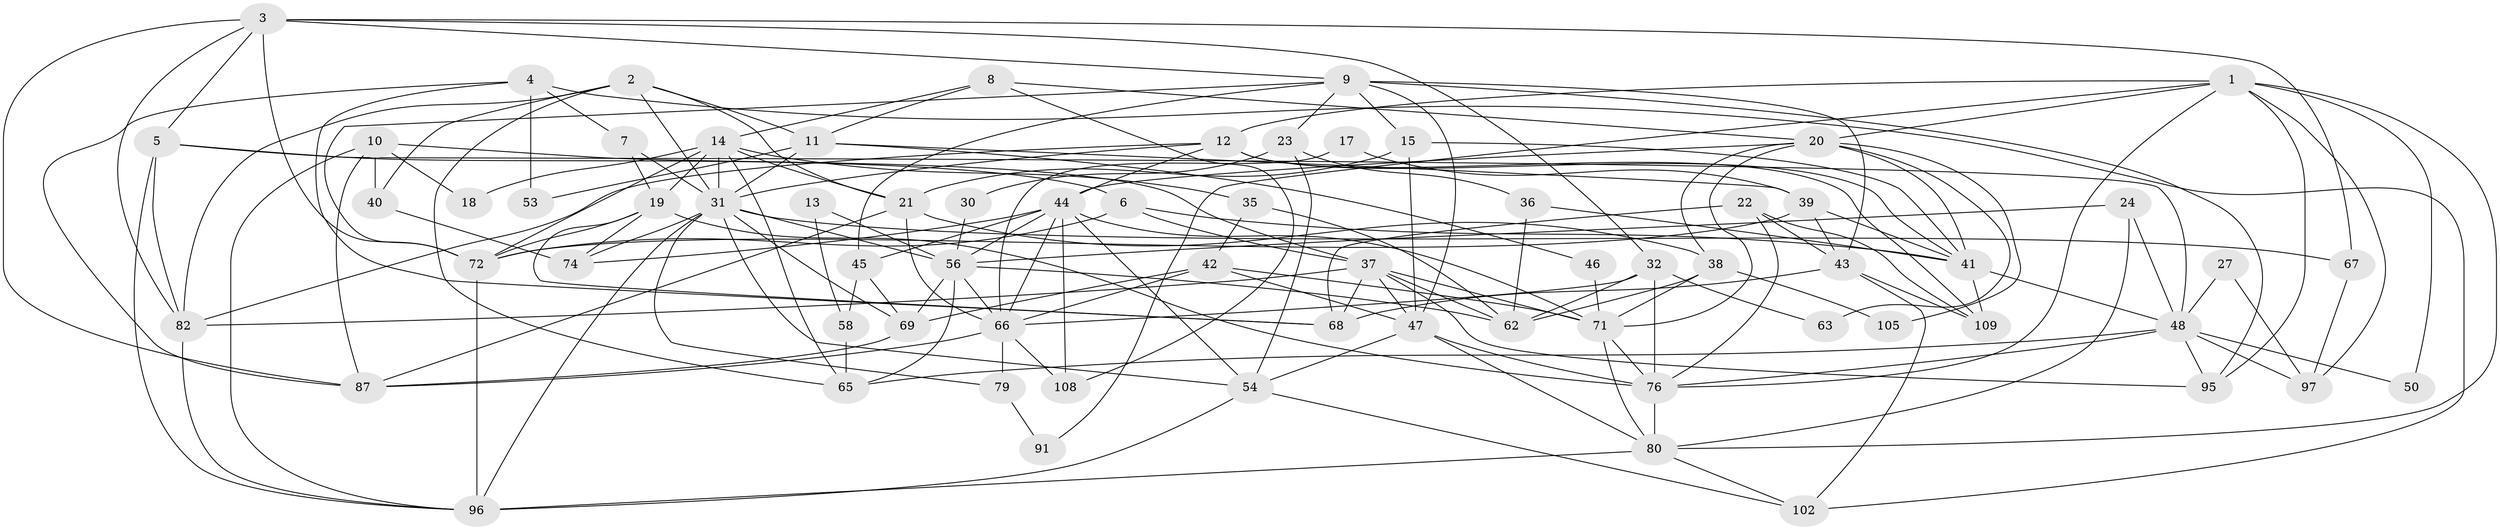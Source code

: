 // original degree distribution, {4: 0.2818181818181818, 5: 0.13636363636363635, 6: 0.12727272727272726, 3: 0.21818181818181817, 2: 0.18181818181818182, 8: 0.02727272727272727, 7: 0.02727272727272727}
// Generated by graph-tools (version 1.1) at 2025/41/03/06/25 10:41:55]
// undirected, 69 vertices, 175 edges
graph export_dot {
graph [start="1"]
  node [color=gray90,style=filled];
  1 [super="+60"];
  2 [super="+64"];
  3 [super="+29"];
  4 [super="+73"];
  5 [super="+16"];
  6;
  7;
  8 [super="+33"];
  9 [super="+25"];
  10 [super="+99"];
  11 [super="+34"];
  12 [super="+92"];
  13;
  14 [super="+86"];
  15;
  17;
  18;
  19 [super="+100"];
  20 [super="+28"];
  21 [super="+104"];
  22 [super="+26"];
  23;
  24 [super="+49"];
  27;
  30;
  31 [super="+88"];
  32 [super="+98"];
  35 [super="+57"];
  36;
  37 [super="+70"];
  38;
  39 [super="+90"];
  40;
  41 [super="+59"];
  42 [super="+78"];
  43 [super="+52"];
  44 [super="+101"];
  45 [super="+51"];
  46;
  47 [super="+84"];
  48 [super="+55"];
  50;
  53;
  54 [super="+61"];
  56 [super="+77"];
  58;
  62 [super="+106"];
  63;
  65;
  66 [super="+107"];
  67;
  68 [super="+75"];
  69 [super="+94"];
  71 [super="+93"];
  72 [super="+103"];
  74;
  76 [super="+81"];
  79;
  80 [super="+83"];
  82 [super="+85"];
  87 [super="+89"];
  91;
  95;
  96;
  97 [super="+110"];
  102;
  105;
  108;
  109;
  1 -- 97;
  1 -- 80;
  1 -- 50;
  1 -- 91;
  1 -- 76;
  1 -- 95;
  1 -- 12;
  1 -- 20;
  2 -- 40;
  2 -- 11;
  2 -- 21;
  2 -- 31;
  2 -- 65;
  2 -- 82;
  3 -- 9;
  3 -- 32;
  3 -- 82;
  3 -- 72;
  3 -- 67;
  3 -- 87;
  3 -- 5;
  4 -- 7;
  4 -- 87;
  4 -- 53;
  4 -- 102;
  4 -- 68;
  5 -- 82;
  5 -- 96;
  5 -- 48;
  5 -- 6;
  6 -- 41;
  6 -- 37;
  6 -- 72;
  7 -- 19;
  7 -- 31;
  8 -- 11;
  8 -- 108;
  8 -- 14;
  8 -- 20;
  9 -- 23;
  9 -- 95;
  9 -- 43;
  9 -- 47;
  9 -- 15;
  9 -- 72;
  9 -- 45;
  10 -- 96;
  10 -- 40;
  10 -- 18;
  10 -- 37;
  10 -- 87;
  11 -- 31;
  11 -- 53 [weight=2];
  11 -- 46;
  11 -- 39;
  12 -- 31;
  12 -- 41;
  12 -- 82;
  12 -- 109;
  12 -- 44;
  13 -- 56;
  13 -- 58;
  14 -- 72;
  14 -- 18;
  14 -- 21;
  14 -- 65;
  14 -- 19;
  14 -- 31;
  14 -- 35;
  15 -- 47;
  15 -- 41;
  15 -- 21;
  17 -- 66;
  17 -- 39;
  19 -- 72;
  19 -- 76;
  19 -- 74;
  19 -- 68;
  20 -- 41;
  20 -- 38;
  20 -- 71;
  20 -- 105;
  20 -- 63;
  20 -- 44;
  21 -- 66;
  21 -- 38;
  21 -- 87;
  22 -- 43;
  22 -- 109;
  22 -- 68;
  22 -- 76;
  23 -- 54;
  23 -- 30;
  23 -- 36;
  24 -- 80;
  24 -- 48;
  24 -- 56;
  27 -- 97;
  27 -- 48;
  30 -- 56;
  31 -- 96;
  31 -- 54;
  31 -- 67;
  31 -- 69;
  31 -- 74;
  31 -- 79;
  31 -- 56;
  32 -- 76;
  32 -- 63;
  32 -- 66;
  32 -- 62;
  35 -- 62;
  35 -- 42;
  36 -- 41;
  36 -- 62;
  37 -- 82;
  37 -- 71;
  37 -- 95;
  37 -- 47;
  37 -- 68;
  37 -- 62;
  38 -- 71;
  38 -- 62;
  38 -- 105;
  39 -- 43;
  39 -- 41 [weight=2];
  39 -- 72;
  40 -- 74;
  41 -- 109;
  41 -- 48;
  42 -- 71;
  42 -- 69;
  42 -- 66;
  42 -- 47;
  43 -- 109;
  43 -- 102;
  43 -- 68;
  44 -- 71;
  44 -- 45;
  44 -- 108;
  44 -- 66;
  44 -- 54;
  44 -- 56;
  44 -- 74;
  45 -- 58;
  45 -- 69;
  46 -- 71;
  47 -- 80;
  47 -- 54;
  47 -- 76;
  48 -- 65;
  48 -- 95;
  48 -- 50;
  48 -- 97;
  48 -- 76;
  54 -- 102;
  54 -- 96;
  56 -- 66;
  56 -- 65;
  56 -- 62;
  56 -- 69;
  58 -- 65;
  66 -- 108;
  66 -- 79;
  66 -- 87;
  67 -- 97;
  69 -- 87;
  71 -- 80;
  71 -- 76;
  72 -- 96;
  76 -- 80;
  79 -- 91;
  80 -- 96;
  80 -- 102;
  82 -- 96;
}
